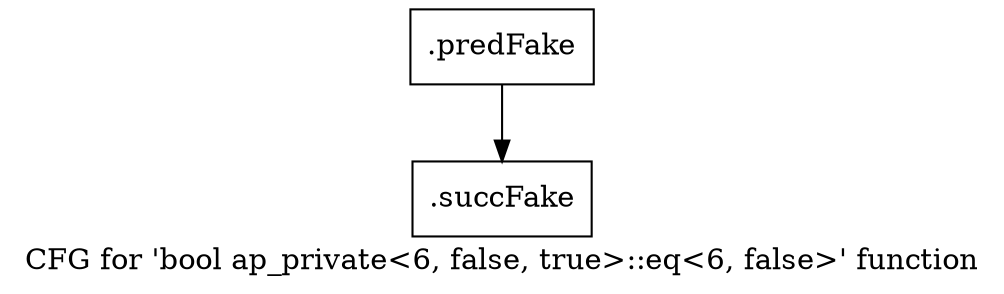 digraph "CFG for 'bool ap_private\<6, false, true\>::eq\<6, false\>' function" {
	label="CFG for 'bool ap_private\<6, false, true\>::eq\<6, false\>' function";

	Node0x5ec3580 [shape=record,filename="",linenumber="",label="{.predFake}"];
	Node0x5ec3580 -> Node0x62e84b0[ callList="" memoryops="" filename="/mnt/xilinx/Vitis_HLS/2021.2/include/etc/ap_private.h" execusionnum="0"];
	Node0x62e84b0 [shape=record,filename="/mnt/xilinx/Vitis_HLS/2021.2/include/etc/ap_private.h",linenumber="2289",label="{.succFake}"];
}
